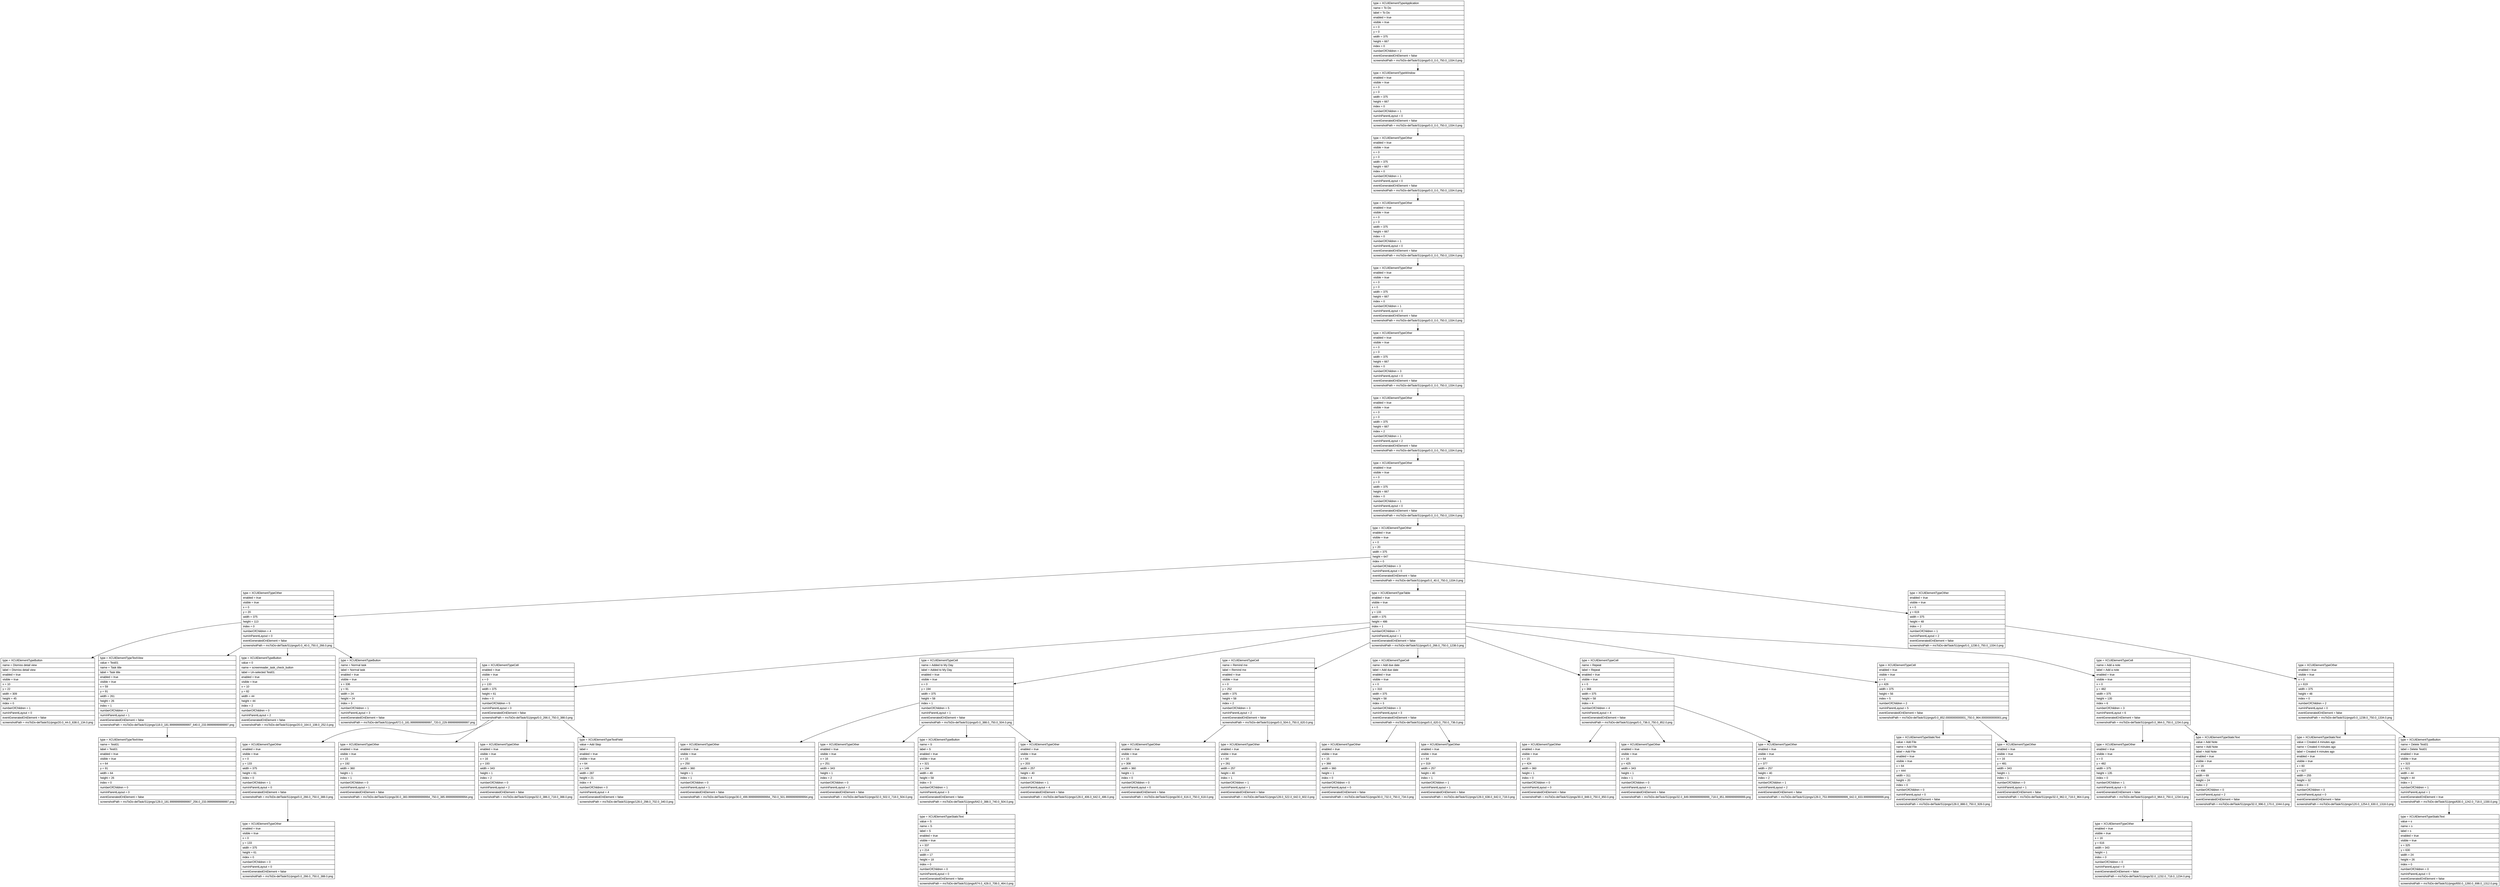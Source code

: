 digraph Layout {

	node [shape=record fontname=Arial];

	0	[label="{type = XCUIElementTypeApplication\l|name = To Do\l|label = To Do\l|enabled = true\l|visible = true\l|x = 0\l|y = 0\l|width = 375\l|height = 667\l|index = 0\l|numberOfChildren = 2\l|eventGeneratedOnElement = false \l|screenshotPath = msToDo-delTask/S1/pngs/0.0_0.0_750.0_1334.0.png\l}"]
	1	[label="{type = XCUIElementTypeWindow\l|enabled = true\l|visible = true\l|x = 0\l|y = 0\l|width = 375\l|height = 667\l|index = 0\l|numberOfChildren = 1\l|numInParentLayout = 0\l|eventGeneratedOnElement = false \l|screenshotPath = msToDo-delTask/S1/pngs/0.0_0.0_750.0_1334.0.png\l}"]
	2	[label="{type = XCUIElementTypeOther\l|enabled = true\l|visible = true\l|x = 0\l|y = 0\l|width = 375\l|height = 667\l|index = 0\l|numberOfChildren = 1\l|numInParentLayout = 0\l|eventGeneratedOnElement = false \l|screenshotPath = msToDo-delTask/S1/pngs/0.0_0.0_750.0_1334.0.png\l}"]
	3	[label="{type = XCUIElementTypeOther\l|enabled = true\l|visible = true\l|x = 0\l|y = 0\l|width = 375\l|height = 667\l|index = 0\l|numberOfChildren = 1\l|numInParentLayout = 0\l|eventGeneratedOnElement = false \l|screenshotPath = msToDo-delTask/S1/pngs/0.0_0.0_750.0_1334.0.png\l}"]
	4	[label="{type = XCUIElementTypeOther\l|enabled = true\l|visible = true\l|x = 0\l|y = 0\l|width = 375\l|height = 667\l|index = 0\l|numberOfChildren = 1\l|numInParentLayout = 0\l|eventGeneratedOnElement = false \l|screenshotPath = msToDo-delTask/S1/pngs/0.0_0.0_750.0_1334.0.png\l}"]
	5	[label="{type = XCUIElementTypeOther\l|enabled = true\l|visible = true\l|x = 0\l|y = 0\l|width = 375\l|height = 667\l|index = 0\l|numberOfChildren = 3\l|numInParentLayout = 0\l|eventGeneratedOnElement = false \l|screenshotPath = msToDo-delTask/S1/pngs/0.0_0.0_750.0_1334.0.png\l}"]
	6	[label="{type = XCUIElementTypeOther\l|enabled = true\l|visible = true\l|x = 0\l|y = 0\l|width = 375\l|height = 667\l|index = 2\l|numberOfChildren = 1\l|numInParentLayout = 2\l|eventGeneratedOnElement = false \l|screenshotPath = msToDo-delTask/S1/pngs/0.0_0.0_750.0_1334.0.png\l}"]
	7	[label="{type = XCUIElementTypeOther\l|enabled = true\l|visible = true\l|x = 0\l|y = 0\l|width = 375\l|height = 667\l|index = 0\l|numberOfChildren = 1\l|numInParentLayout = 0\l|eventGeneratedOnElement = false \l|screenshotPath = msToDo-delTask/S1/pngs/0.0_0.0_750.0_1334.0.png\l}"]
	8	[label="{type = XCUIElementTypeOther\l|enabled = true\l|visible = true\l|x = 0\l|y = 20\l|width = 375\l|height = 647\l|index = 0\l|numberOfChildren = 3\l|numInParentLayout = 0\l|eventGeneratedOnElement = false \l|screenshotPath = msToDo-delTask/S1/pngs/0.0_40.0_750.0_1334.0.png\l}"]
	9	[label="{type = XCUIElementTypeOther\l|enabled = true\l|visible = true\l|x = 0\l|y = 20\l|width = 375\l|height = 113\l|index = 0\l|numberOfChildren = 4\l|numInParentLayout = 0\l|eventGeneratedOnElement = false \l|screenshotPath = msToDo-delTask/S1/pngs/0.0_40.0_750.0_266.0.png\l}"]
	10	[label="{type = XCUIElementTypeTable\l|enabled = true\l|visible = true\l|x = 0\l|y = 133\l|width = 375\l|height = 486\l|index = 1\l|numberOfChildren = 7\l|numInParentLayout = 1\l|eventGeneratedOnElement = false \l|screenshotPath = msToDo-delTask/S1/pngs/0.0_266.0_750.0_1238.0.png\l}"]
	11	[label="{type = XCUIElementTypeOther\l|enabled = true\l|visible = true\l|x = 0\l|y = 619\l|width = 375\l|height = 48\l|index = 2\l|numberOfChildren = 1\l|numInParentLayout = 2\l|eventGeneratedOnElement = false \l|screenshotPath = msToDo-delTask/S1/pngs/0.0_1238.0_750.0_1334.0.png\l}"]
	12	[label="{type = XCUIElementTypeButton\l|name = Dismiss detail view\l|label = Dismiss detail view\l|enabled = true\l|visible = true\l|x = 10\l|y = 22\l|width = 309\l|height = 45\l|index = 0\l|numberOfChildren = 1\l|numInParentLayout = 0\l|eventGeneratedOnElement = false \l|screenshotPath = msToDo-delTask/S1/pngs/20.0_44.0_638.0_134.0.png\l}"]
	13	[label="{type = XCUIElementTypeTextView\l|value = Test01\l|name = Task title\l|label = Task title\l|enabled = true\l|visible = true\l|x = 59\l|y = 91\l|width = 261\l|height = 26\l|index = 1\l|numberOfChildren = 1\l|numInParentLayout = 1\l|eventGeneratedOnElement = false \l|screenshotPath = msToDo-delTask/S1/pngs/118.0_181.99999999999997_640.0_233.99999999999997.png\l}"]
	14	[label="{type = XCUIElementTypeButton\l|value = 0\l|name = screenreader_task_check_button\l|label = Un-selected Test01\l|enabled = true\l|visible = true\l|x = 10\l|y = 82\l|width = 44\l|height = 44\l|index = 2\l|numberOfChildren = 0\l|numInParentLayout = 2\l|eventGeneratedOnElement = false \l|screenshotPath = msToDo-delTask/S1/pngs/20.0_164.0_108.0_252.0.png\l}"]
	15	[label="{type = XCUIElementTypeButton\l|name = Normal task\l|label = Normal task\l|enabled = true\l|visible = true\l|x = 336\l|y = 91\l|width = 24\l|height = 24\l|index = 3\l|numberOfChildren = 1\l|numInParentLayout = 3\l|eventGeneratedOnElement = false \l|screenshotPath = msToDo-delTask/S1/pngs/672.0_181.99999999999997_720.0_229.99999999999997.png\l}"]
	16	[label="{type = XCUIElementTypeCell\l|enabled = true\l|visible = true\l|x = 0\l|y = 133\l|width = 375\l|height = 61\l|index = 0\l|numberOfChildren = 5\l|numInParentLayout = 0\l|eventGeneratedOnElement = false \l|screenshotPath = msToDo-delTask/S1/pngs/0.0_266.0_750.0_388.0.png\l}"]
	17	[label="{type = XCUIElementTypeCell\l|name = Added to My Day\l|label = Added to My Day\l|enabled = true\l|visible = true\l|x = 0\l|y = 194\l|width = 375\l|height = 58\l|index = 1\l|numberOfChildren = 5\l|numInParentLayout = 1\l|eventGeneratedOnElement = false \l|screenshotPath = msToDo-delTask/S1/pngs/0.0_388.0_750.0_504.0.png\l}"]
	18	[label="{type = XCUIElementTypeCell\l|name = Remind me\l|label = Remind me\l|enabled = true\l|visible = true\l|x = 0\l|y = 252\l|width = 375\l|height = 58\l|index = 2\l|numberOfChildren = 3\l|numInParentLayout = 2\l|eventGeneratedOnElement = false \l|screenshotPath = msToDo-delTask/S1/pngs/0.0_504.0_750.0_620.0.png\l}"]
	19	[label="{type = XCUIElementTypeCell\l|name = Add due date\l|label = Add due date\l|enabled = true\l|visible = true\l|x = 0\l|y = 310\l|width = 375\l|height = 58\l|index = 3\l|numberOfChildren = 3\l|numInParentLayout = 3\l|eventGeneratedOnElement = false \l|screenshotPath = msToDo-delTask/S1/pngs/0.0_620.0_750.0_736.0.png\l}"]
	20	[label="{type = XCUIElementTypeCell\l|name = Repeat\l|label = Repeat\l|enabled = true\l|visible = true\l|x = 0\l|y = 368\l|width = 375\l|height = 58\l|index = 4\l|numberOfChildren = 4\l|numInParentLayout = 4\l|eventGeneratedOnElement = false \l|screenshotPath = msToDo-delTask/S1/pngs/0.0_736.0_750.0_852.0.png\l}"]
	21	[label="{type = XCUIElementTypeCell\l|enabled = true\l|visible = true\l|x = 0\l|y = 426\l|width = 375\l|height = 56\l|index = 5\l|numberOfChildren = 2\l|numInParentLayout = 5\l|eventGeneratedOnElement = false \l|screenshotPath = msToDo-delTask/S1/pngs/0.0_852.0000000000001_750.0_964.0000000000001.png\l}"]
	22	[label="{type = XCUIElementTypeCell\l|name = Add a note\l|label = Add a note\l|enabled = true\l|visible = true\l|x = 0\l|y = 482\l|width = 375\l|height = 135\l|index = 6\l|numberOfChildren = 3\l|numInParentLayout = 6\l|eventGeneratedOnElement = false \l|screenshotPath = msToDo-delTask/S1/pngs/0.0_964.0_750.0_1234.0.png\l}"]
	23	[label="{type = XCUIElementTypeOther\l|enabled = true\l|visible = true\l|x = 0\l|y = 619\l|width = 375\l|height = 48\l|index = 0\l|numberOfChildren = 2\l|numInParentLayout = 0\l|eventGeneratedOnElement = false \l|screenshotPath = msToDo-delTask/S1/pngs/0.0_1238.0_750.0_1334.0.png\l}"]
	24	[label="{type = XCUIElementTypeTextView\l|name = Test01\l|label = Test01\l|enabled = true\l|visible = true\l|x = 64\l|y = 91\l|width = 64\l|height = 26\l|index = 0\l|numberOfChildren = 0\l|numInParentLayout = 0\l|eventGeneratedOnElement = false \l|screenshotPath = msToDo-delTask/S1/pngs/128.0_181.99999999999997_256.0_233.99999999999997.png\l}"]
	25	[label="{type = XCUIElementTypeOther\l|enabled = true\l|visible = true\l|x = 0\l|y = 133\l|width = 375\l|height = 61\l|index = 0\l|numberOfChildren = 1\l|numInParentLayout = 0\l|eventGeneratedOnElement = false \l|screenshotPath = msToDo-delTask/S1/pngs/0.0_266.0_750.0_388.0.png\l}"]
	26	[label="{type = XCUIElementTypeOther\l|enabled = true\l|visible = true\l|x = 15\l|y = 192\l|width = 360\l|height = 1\l|index = 1\l|numberOfChildren = 0\l|numInParentLayout = 1\l|eventGeneratedOnElement = false \l|screenshotPath = msToDo-delTask/S1/pngs/30.0_383.99999999999994_750.0_385.99999999999994.png\l}"]
	27	[label="{type = XCUIElementTypeOther\l|enabled = true\l|visible = true\l|x = 16\l|y = 193\l|width = 343\l|height = 1\l|index = 2\l|numberOfChildren = 0\l|numInParentLayout = 2\l|eventGeneratedOnElement = false \l|screenshotPath = msToDo-delTask/S1/pngs/32.0_386.0_718.0_388.0.png\l}"]
	28	[label="{type = XCUIElementTypeTextField\l|value = Add Step\l|label = \l|enabled = true\l|visible = true\l|x = 64\l|y = 149\l|width = 287\l|height = 21\l|index = 4\l|numberOfChildren = 0\l|numInParentLayout = 4\l|eventGeneratedOnElement = false \l|screenshotPath = msToDo-delTask/S1/pngs/128.0_298.0_702.0_340.0.png\l}"]
	29	[label="{type = XCUIElementTypeOther\l|enabled = true\l|visible = true\l|x = 15\l|y = 250\l|width = 360\l|height = 1\l|index = 1\l|numberOfChildren = 0\l|numInParentLayout = 1\l|eventGeneratedOnElement = false \l|screenshotPath = msToDo-delTask/S1/pngs/30.0_499.99999999999994_750.0_501.99999999999994.png\l}"]
	30	[label="{type = XCUIElementTypeOther\l|enabled = true\l|visible = true\l|x = 16\l|y = 251\l|width = 343\l|height = 1\l|index = 2\l|numberOfChildren = 0\l|numInParentLayout = 2\l|eventGeneratedOnElement = false \l|screenshotPath = msToDo-delTask/S1/pngs/32.0_502.0_718.0_504.0.png\l}"]
	31	[label="{type = XCUIElementTypeButton\l|name = S\l|label = S\l|enabled = true\l|visible = true\l|x = 321\l|y = 194\l|width = 49\l|height = 58\l|index = 3\l|numberOfChildren = 1\l|numInParentLayout = 3\l|eventGeneratedOnElement = false \l|screenshotPath = msToDo-delTask/S1/pngs/642.0_388.0_740.0_504.0.png\l}"]
	32	[label="{type = XCUIElementTypeOther\l|enabled = true\l|visible = true\l|x = 64\l|y = 203\l|width = 257\l|height = 40\l|index = 4\l|numberOfChildren = 1\l|numInParentLayout = 4\l|eventGeneratedOnElement = false \l|screenshotPath = msToDo-delTask/S1/pngs/128.0_406.0_642.0_486.0.png\l}"]
	33	[label="{type = XCUIElementTypeOther\l|enabled = true\l|visible = true\l|x = 15\l|y = 308\l|width = 360\l|height = 1\l|index = 0\l|numberOfChildren = 0\l|numInParentLayout = 0\l|eventGeneratedOnElement = false \l|screenshotPath = msToDo-delTask/S1/pngs/30.0_616.0_750.0_618.0.png\l}"]
	34	[label="{type = XCUIElementTypeOther\l|enabled = true\l|visible = true\l|x = 64\l|y = 261\l|width = 257\l|height = 40\l|index = 1\l|numberOfChildren = 1\l|numInParentLayout = 1\l|eventGeneratedOnElement = false \l|screenshotPath = msToDo-delTask/S1/pngs/128.0_522.0_642.0_602.0.png\l}"]
	35	[label="{type = XCUIElementTypeOther\l|enabled = true\l|visible = true\l|x = 15\l|y = 366\l|width = 360\l|height = 1\l|index = 0\l|numberOfChildren = 0\l|numInParentLayout = 0\l|eventGeneratedOnElement = false \l|screenshotPath = msToDo-delTask/S1/pngs/30.0_732.0_750.0_734.0.png\l}"]
	36	[label="{type = XCUIElementTypeOther\l|enabled = true\l|visible = true\l|x = 64\l|y = 319\l|width = 257\l|height = 40\l|index = 1\l|numberOfChildren = 1\l|numInParentLayout = 1\l|eventGeneratedOnElement = false \l|screenshotPath = msToDo-delTask/S1/pngs/128.0_638.0_642.0_718.0.png\l}"]
	37	[label="{type = XCUIElementTypeOther\l|enabled = true\l|visible = true\l|x = 15\l|y = 424\l|width = 360\l|height = 1\l|index = 0\l|numberOfChildren = 0\l|numInParentLayout = 0\l|eventGeneratedOnElement = false \l|screenshotPath = msToDo-delTask/S1/pngs/30.0_848.0_750.0_850.0.png\l}"]
	38	[label="{type = XCUIElementTypeOther\l|enabled = true\l|visible = true\l|x = 16\l|y = 425\l|width = 343\l|height = 1\l|index = 1\l|numberOfChildren = 0\l|numInParentLayout = 1\l|eventGeneratedOnElement = false \l|screenshotPath = msToDo-delTask/S1/pngs/32.0_849.9999999999999_718.0_851.9999999999999.png\l}"]
	39	[label="{type = XCUIElementTypeOther\l|enabled = true\l|visible = true\l|x = 64\l|y = 377\l|width = 257\l|height = 40\l|index = 2\l|numberOfChildren = 1\l|numInParentLayout = 2\l|eventGeneratedOnElement = false \l|screenshotPath = msToDo-delTask/S1/pngs/128.0_753.9999999999999_642.0_833.9999999999999.png\l}"]
	40	[label="{type = XCUIElementTypeStaticText\l|value = Add File\l|name = Add File\l|label = Add File\l|enabled = true\l|visible = true\l|x = 64\l|y = 444\l|width = 311\l|height = 20\l|index = 0\l|numberOfChildren = 0\l|numInParentLayout = 0\l|eventGeneratedOnElement = false \l|screenshotPath = msToDo-delTask/S1/pngs/128.0_888.0_750.0_928.0.png\l}"]
	41	[label="{type = XCUIElementTypeOther\l|enabled = true\l|visible = true\l|x = 16\l|y = 481\l|width = 343\l|height = 1\l|index = 1\l|numberOfChildren = 0\l|numInParentLayout = 1\l|eventGeneratedOnElement = false \l|screenshotPath = msToDo-delTask/S1/pngs/32.0_962.0_718.0_964.0.png\l}"]
	42	[label="{type = XCUIElementTypeOther\l|enabled = true\l|visible = true\l|x = 0\l|y = 482\l|width = 375\l|height = 135\l|index = 0\l|numberOfChildren = 1\l|numInParentLayout = 0\l|eventGeneratedOnElement = false \l|screenshotPath = msToDo-delTask/S1/pngs/0.0_964.0_750.0_1234.0.png\l}"]
	43	[label="{type = XCUIElementTypeStaticText\l|value = Add Note\l|name = Add Note\l|label = Add Note\l|enabled = true\l|visible = true\l|x = 16\l|y = 498\l|width = 69\l|height = 24\l|index = 2\l|numberOfChildren = 0\l|numInParentLayout = 2\l|eventGeneratedOnElement = false \l|screenshotPath = msToDo-delTask/S1/pngs/32.0_996.0_170.0_1044.0.png\l}"]
	44	[label="{type = XCUIElementTypeStaticText\l|value = Created 4 minutes ago\l|name = Created 4 minutes ago\l|label = Created 4 minutes ago\l|enabled = true\l|visible = true\l|x = 60\l|y = 627\l|width = 255\l|height = 32\l|index = 0\l|numberOfChildren = 0\l|numInParentLayout = 0\l|eventGeneratedOnElement = false \l|screenshotPath = msToDo-delTask/S1/pngs/120.0_1254.0_630.0_1318.0.png\l}"]
	45	[label="{type = XCUIElementTypeButton\l|name = Delete Test01\l|label = Delete Test01\l|enabled = true\l|visible = true\l|x = 315\l|y = 621\l|width = 44\l|height = 44\l|index = 1\l|numberOfChildren = 1\l|numInParentLayout = 1\l|eventGeneratedOnElement = true \l|screenshotPath = msToDo-delTask/S1/pngs/630.0_1242.0_718.0_1330.0.png\l}"]
	46	[label="{type = XCUIElementTypeOther\l|enabled = true\l|visible = true\l|x = 0\l|y = 133\l|width = 375\l|height = 61\l|index = 0\l|numberOfChildren = 0\l|numInParentLayout = 0\l|eventGeneratedOnElement = false \l|screenshotPath = msToDo-delTask/S1/pngs/0.0_266.0_750.0_388.0.png\l}"]
	47	[label="{type = XCUIElementTypeStaticText\l|value = S\l|name = S\l|label = S\l|enabled = true\l|visible = true\l|x = 337\l|y = 214\l|width = 17\l|height = 18\l|index = 0\l|numberOfChildren = 0\l|numInParentLayout = 0\l|eventGeneratedOnElement = false \l|screenshotPath = msToDo-delTask/S1/pngs/674.0_428.0_708.0_464.0.png\l}"]
	48	[label="{type = XCUIElementTypeOther\l|enabled = true\l|visible = true\l|x = 16\l|y = 616\l|width = 343\l|height = 1\l|index = 0\l|numberOfChildren = 0\l|numInParentLayout = 0\l|eventGeneratedOnElement = false \l|screenshotPath = msToDo-delTask/S1/pngs/32.0_1232.0_718.0_1234.0.png\l}"]
	49	[label="{type = XCUIElementTypeStaticText\l|value = s\l|name = s\l|label = s\l|enabled = true\l|visible = true\l|x = 325\l|y = 630\l|width = 24\l|height = 26\l|index = 0\l|numberOfChildren = 0\l|numInParentLayout = 0\l|eventGeneratedOnElement = false \l|screenshotPath = msToDo-delTask/S1/pngs/650.0_1260.0_698.0_1312.0.png\l}"]


	0 -> 1
	1 -> 2
	2 -> 3
	3 -> 4
	4 -> 5
	5 -> 6
	6 -> 7
	7 -> 8
	8 -> 9
	8 -> 10
	8 -> 11
	9 -> 12
	9 -> 13
	9 -> 14
	9 -> 15
	10 -> 16
	10 -> 17
	10 -> 18
	10 -> 19
	10 -> 20
	10 -> 21
	10 -> 22
	11 -> 23
	13 -> 24
	16 -> 25
	16 -> 26
	16 -> 27
	16 -> 28
	17 -> 29
	17 -> 30
	17 -> 31
	17 -> 32
	18 -> 33
	18 -> 34
	19 -> 35
	19 -> 36
	20 -> 37
	20 -> 38
	20 -> 39
	21 -> 40
	21 -> 41
	22 -> 42
	22 -> 43
	23 -> 44
	23 -> 45
	25 -> 46
	31 -> 47
	42 -> 48
	45 -> 49


}